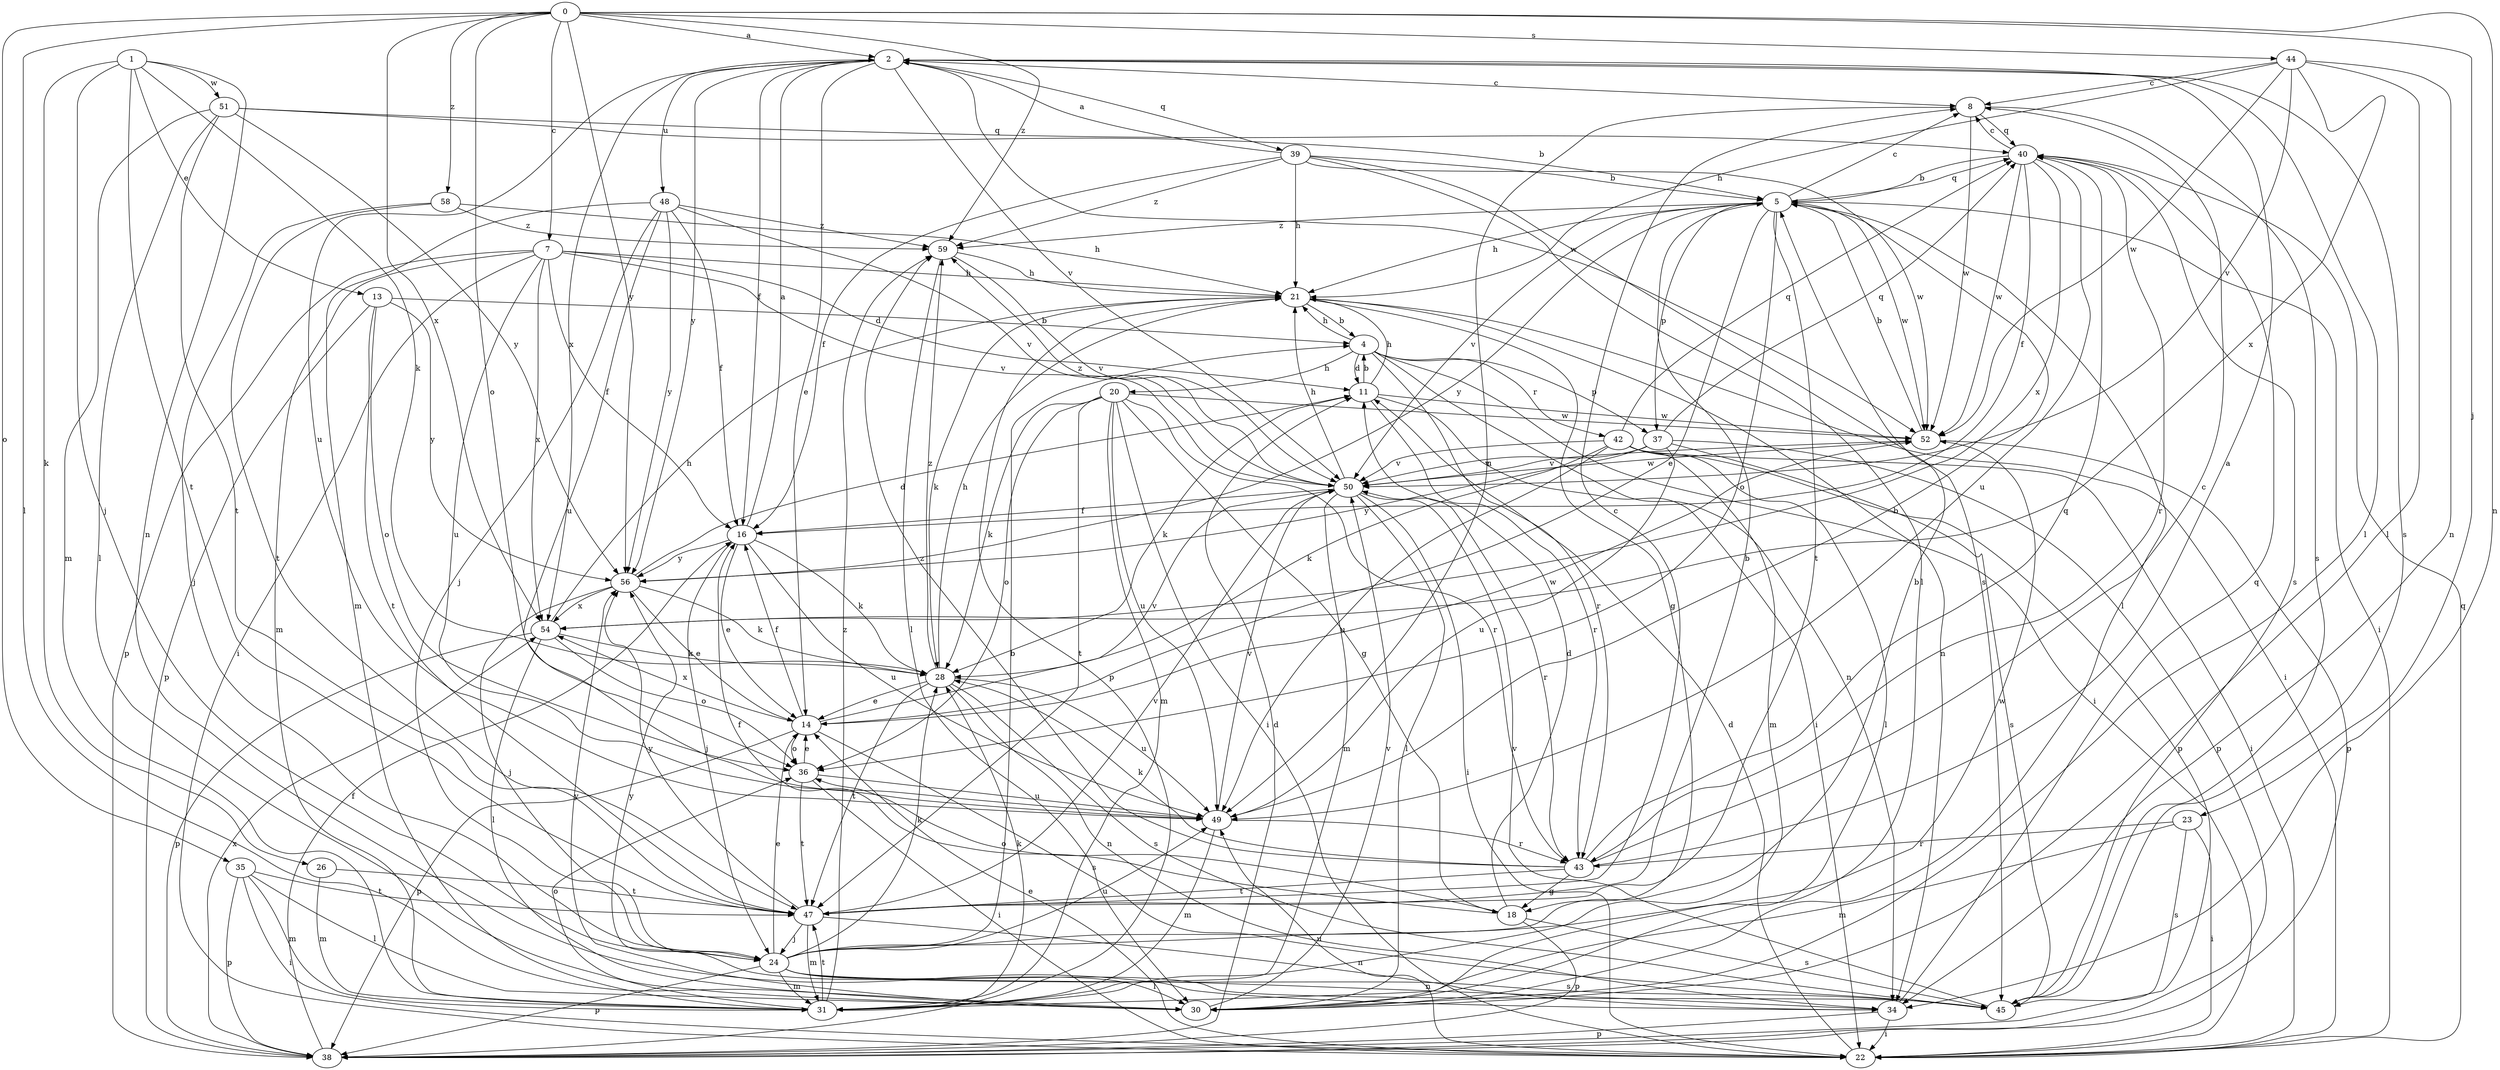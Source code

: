 strict digraph  {
0;
1;
2;
4;
5;
7;
8;
11;
13;
14;
16;
18;
20;
21;
22;
23;
24;
26;
28;
30;
31;
34;
35;
36;
37;
38;
39;
40;
42;
43;
44;
45;
47;
48;
49;
50;
51;
52;
54;
56;
58;
59;
0 -> 2  [label=a];
0 -> 7  [label=c];
0 -> 23  [label=j];
0 -> 30  [label=l];
0 -> 34  [label=n];
0 -> 35  [label=o];
0 -> 36  [label=o];
0 -> 44  [label=s];
0 -> 54  [label=x];
0 -> 56  [label=y];
0 -> 58  [label=z];
0 -> 59  [label=z];
1 -> 13  [label=e];
1 -> 24  [label=j];
1 -> 26  [label=k];
1 -> 28  [label=k];
1 -> 34  [label=n];
1 -> 47  [label=t];
1 -> 51  [label=w];
2 -> 8  [label=c];
2 -> 14  [label=e];
2 -> 16  [label=f];
2 -> 30  [label=l];
2 -> 39  [label=q];
2 -> 45  [label=s];
2 -> 48  [label=u];
2 -> 49  [label=u];
2 -> 50  [label=v];
2 -> 52  [label=w];
2 -> 54  [label=x];
2 -> 56  [label=y];
4 -> 11  [label=d];
4 -> 20  [label=h];
4 -> 21  [label=h];
4 -> 22  [label=i];
4 -> 34  [label=n];
4 -> 37  [label=p];
4 -> 42  [label=r];
4 -> 43  [label=r];
5 -> 8  [label=c];
5 -> 14  [label=e];
5 -> 21  [label=h];
5 -> 22  [label=i];
5 -> 30  [label=l];
5 -> 36  [label=o];
5 -> 37  [label=p];
5 -> 40  [label=q];
5 -> 47  [label=t];
5 -> 50  [label=v];
5 -> 52  [label=w];
5 -> 56  [label=y];
5 -> 59  [label=z];
7 -> 11  [label=d];
7 -> 16  [label=f];
7 -> 21  [label=h];
7 -> 22  [label=i];
7 -> 31  [label=m];
7 -> 38  [label=p];
7 -> 49  [label=u];
7 -> 50  [label=v];
7 -> 54  [label=x];
8 -> 40  [label=q];
8 -> 45  [label=s];
8 -> 49  [label=u];
8 -> 52  [label=w];
11 -> 4  [label=b];
11 -> 21  [label=h];
11 -> 22  [label=i];
11 -> 28  [label=k];
11 -> 43  [label=r];
11 -> 52  [label=w];
13 -> 4  [label=b];
13 -> 36  [label=o];
13 -> 38  [label=p];
13 -> 47  [label=t];
13 -> 56  [label=y];
14 -> 16  [label=f];
14 -> 36  [label=o];
14 -> 38  [label=p];
14 -> 45  [label=s];
14 -> 50  [label=v];
14 -> 52  [label=w];
14 -> 54  [label=x];
16 -> 2  [label=a];
16 -> 14  [label=e];
16 -> 24  [label=j];
16 -> 28  [label=k];
16 -> 49  [label=u];
16 -> 56  [label=y];
18 -> 11  [label=d];
18 -> 16  [label=f];
18 -> 36  [label=o];
18 -> 38  [label=p];
18 -> 45  [label=s];
20 -> 18  [label=g];
20 -> 22  [label=i];
20 -> 28  [label=k];
20 -> 31  [label=m];
20 -> 36  [label=o];
20 -> 43  [label=r];
20 -> 47  [label=t];
20 -> 49  [label=u];
20 -> 52  [label=w];
21 -> 4  [label=b];
21 -> 18  [label=g];
21 -> 22  [label=i];
21 -> 28  [label=k];
21 -> 34  [label=n];
21 -> 38  [label=p];
22 -> 11  [label=d];
22 -> 14  [label=e];
22 -> 40  [label=q];
22 -> 49  [label=u];
23 -> 22  [label=i];
23 -> 31  [label=m];
23 -> 43  [label=r];
23 -> 45  [label=s];
24 -> 4  [label=b];
24 -> 5  [label=b];
24 -> 14  [label=e];
24 -> 28  [label=k];
24 -> 30  [label=l];
24 -> 31  [label=m];
24 -> 34  [label=n];
24 -> 38  [label=p];
24 -> 45  [label=s];
24 -> 49  [label=u];
24 -> 52  [label=w];
26 -> 31  [label=m];
26 -> 47  [label=t];
28 -> 14  [label=e];
28 -> 21  [label=h];
28 -> 34  [label=n];
28 -> 45  [label=s];
28 -> 47  [label=t];
28 -> 49  [label=u];
28 -> 59  [label=z];
30 -> 50  [label=v];
30 -> 56  [label=y];
31 -> 28  [label=k];
31 -> 36  [label=o];
31 -> 47  [label=t];
31 -> 59  [label=z];
34 -> 22  [label=i];
34 -> 38  [label=p];
34 -> 40  [label=q];
35 -> 22  [label=i];
35 -> 30  [label=l];
35 -> 31  [label=m];
35 -> 38  [label=p];
35 -> 47  [label=t];
36 -> 14  [label=e];
36 -> 22  [label=i];
36 -> 47  [label=t];
36 -> 49  [label=u];
37 -> 38  [label=p];
37 -> 40  [label=q];
37 -> 45  [label=s];
37 -> 49  [label=u];
37 -> 50  [label=v];
37 -> 56  [label=y];
38 -> 11  [label=d];
38 -> 16  [label=f];
38 -> 54  [label=x];
39 -> 2  [label=a];
39 -> 5  [label=b];
39 -> 16  [label=f];
39 -> 21  [label=h];
39 -> 30  [label=l];
39 -> 45  [label=s];
39 -> 52  [label=w];
39 -> 59  [label=z];
40 -> 5  [label=b];
40 -> 8  [label=c];
40 -> 16  [label=f];
40 -> 43  [label=r];
40 -> 45  [label=s];
40 -> 49  [label=u];
40 -> 52  [label=w];
40 -> 54  [label=x];
42 -> 22  [label=i];
42 -> 28  [label=k];
42 -> 30  [label=l];
42 -> 31  [label=m];
42 -> 38  [label=p];
42 -> 40  [label=q];
42 -> 49  [label=u];
42 -> 50  [label=v];
43 -> 2  [label=a];
43 -> 8  [label=c];
43 -> 18  [label=g];
43 -> 28  [label=k];
43 -> 40  [label=q];
43 -> 47  [label=t];
43 -> 59  [label=z];
44 -> 8  [label=c];
44 -> 21  [label=h];
44 -> 30  [label=l];
44 -> 34  [label=n];
44 -> 50  [label=v];
44 -> 52  [label=w];
44 -> 54  [label=x];
45 -> 50  [label=v];
45 -> 56  [label=y];
47 -> 5  [label=b];
47 -> 8  [label=c];
47 -> 24  [label=j];
47 -> 31  [label=m];
47 -> 34  [label=n];
47 -> 50  [label=v];
47 -> 56  [label=y];
48 -> 16  [label=f];
48 -> 24  [label=j];
48 -> 31  [label=m];
48 -> 49  [label=u];
48 -> 50  [label=v];
48 -> 56  [label=y];
48 -> 59  [label=z];
49 -> 5  [label=b];
49 -> 31  [label=m];
49 -> 43  [label=r];
49 -> 50  [label=v];
50 -> 16  [label=f];
50 -> 21  [label=h];
50 -> 22  [label=i];
50 -> 30  [label=l];
50 -> 31  [label=m];
50 -> 43  [label=r];
50 -> 52  [label=w];
50 -> 59  [label=z];
51 -> 5  [label=b];
51 -> 30  [label=l];
51 -> 31  [label=m];
51 -> 40  [label=q];
51 -> 47  [label=t];
51 -> 56  [label=y];
52 -> 5  [label=b];
52 -> 38  [label=p];
52 -> 50  [label=v];
54 -> 21  [label=h];
54 -> 28  [label=k];
54 -> 30  [label=l];
54 -> 36  [label=o];
54 -> 38  [label=p];
56 -> 11  [label=d];
56 -> 14  [label=e];
56 -> 24  [label=j];
56 -> 28  [label=k];
56 -> 54  [label=x];
58 -> 21  [label=h];
58 -> 24  [label=j];
58 -> 47  [label=t];
58 -> 59  [label=z];
59 -> 21  [label=h];
59 -> 30  [label=l];
59 -> 50  [label=v];
}
